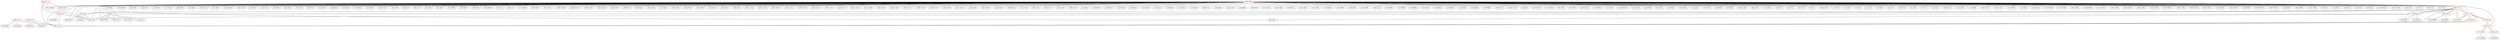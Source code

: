 graph {
	462 [label="(462) R1_T1" color=red]
	377 [label="(377) R1009"]
	34 [label="(34) U201"]
	362 [label="(362) J1001"]
	461 [label="(461) U1_T1"]
	463 [label="(463) R2_T1" color=red]
	150 [label="(150) J603"]
	145 [label="(145) R601"]
	461 [label="(461) U1_T1"]
	464 [label="(464) R3_T1" color=red]
	49 [label="(49) R302"]
	34 [label="(34) U201"]
	461 [label="(461) U1_T1"]
	465 [label="(465) R4_T1" color=red]
	180 [label="(180) J701"]
	190 [label="(190) R702"]
	461 [label="(461) U1_T1"]
	466 [label="(466) U2_T1" color=red]
	469 [label="(469) R7_T1"]
	470 [label="(470) R8_T1"]
	467 [label="(467) R5_T1"]
	468 [label="(468) R6_T1"]
	471 [label="(471) U3_T1"]
	461 [label="(461) U1_T1"]
	473 [label="(473) R9_T1"]
	467 [label="(467) R5_T1" color=red]
	329 [label="(329) R908"]
	335 [label="(335) JP904"]
	466 [label="(466) U2_T1"]
	468 [label="(468) R6_T1" color=red]
	130 [label="(130) JP401"]
	86 [label="(86) U401"]
	34 [label="(34) U201"]
	106 [label="(106) R402"]
	466 [label="(466) U2_T1"]
	469 [label="(469) R7_T1" color=red]
	186 [label="(186) U702"]
	219 [label="(219) C707"]
	218 [label="(218) R715"]
	217 [label="(217) R723"]
	34 [label="(34) U201"]
	466 [label="(466) U2_T1"]
	470 [label="(470) R8_T1" color=red]
	34 [label="(34) U201"]
	168 [label="(168) D611"]
	152 [label="(152) J601"]
	466 [label="(466) U2_T1"]
	471 [label="(471) U3_T1" color=red]
	466 [label="(466) U2_T1"]
	461 [label="(461) U1_T1"]
	473 [label="(473) R9_T1"]
	472 [label="(472) R10_T1"]
	475 [label="(475) R1_P1"]
	472 [label="(472) R10_T1" color=red]
	471 [label="(471) U3_T1"]
	461 [label="(461) U1_T1"]
	473 [label="(473) R9_T1" color=red]
	466 [label="(466) U2_T1"]
	471 [label="(471) U3_T1"]
	474 [label="(474) U1_P1" color=red]
	477 [label="(477) R3_P1"]
	476 [label="(476) R2_P1"]
	475 [label="(475) R1_P1"]
	475 [label="(475) R1_P1" color=red]
	471 [label="(471) U3_T1"]
	474 [label="(474) U1_P1"]
	476 [label="(476) R2_P1" color=red]
	104 [label="(104) R416"]
	474 [label="(474) U1_P1"]
	477 [label="(477) R3_P1" color=red]
	127 [label="(127) JP406"]
	474 [label="(474) U1_P1"]
	478 [label="(478) GND" color=red]
	178 [label="(178) D604"]
	179 [label="(179) D606"]
	48 [label="(48) U301"]
	142 [label="(142) J502"]
	133 [label="(133) C502"]
	52 [label="(52) C303"]
	163 [label="(163) D602"]
	53 [label="(53) R309"]
	134 [label="(134) C501"]
	137 [label="(137) R501"]
	135 [label="(135) FB502"]
	140 [label="(140) C503"]
	54 [label="(54) U303"]
	131 [label="(131) U501"]
	44 [label="(44) U302"]
	58 [label="(58) C304"]
	57 [label="(57) C302"]
	56 [label="(56) C301"]
	161 [label="(161) D632"]
	160 [label="(160) D631"]
	59 [label="(59) C305"]
	176 [label="(176) D626"]
	162 [label="(162) D601"]
	435 [label="(435) C1315"]
	62 [label="(62) C309"]
	61 [label="(61) C310"]
	60 [label="(60) C307"]
	42 [label="(42) C306"]
	168 [label="(168) D611"]
	43 [label="(43) C308"]
	167 [label="(167) D609"]
	166 [label="(166) D607"]
	165 [label="(165) D605"]
	164 [label="(164) D603"]
	81 [label="(81) C317"]
	80 [label="(80) C311"]
	177 [label="(177) D629"]
	169 [label="(169) D614"]
	457 [label="(457) C1301"]
	456 [label="(456) U1305"]
	458 [label="(458) FB1303"]
	455 [label="(455) C1319"]
	454 [label="(454) C1310"]
	266 [label="(266) U803"]
	268 [label="(268) D812"]
	265 [label="(265) R812"]
	245 [label="(245) C805"]
	271 [label="(271) R813"]
	270 [label="(270) C808"]
	269 [label="(269) C804"]
	272 [label="(272) U804"]
	262 [label="(262) D811"]
	263 [label="(263) C803"]
	264 [label="(264) C807"]
	445 [label="(445) C1318"]
	450 [label="(450) C1305"]
	449 [label="(449) U1303"]
	425 [label="(425) C1311"]
	428 [label="(428) U1302"]
	434 [label="(434) C1314"]
	433 [label="(433) C1313"]
	432 [label="(432) C1312"]
	442 [label="(442) C1303"]
	441 [label="(441) C1308"]
	439 [label="(439) C1307"]
	438 [label="(438) C1306"]
	437 [label="(437) C1317"]
	436 [label="(436) C1316"]
	440 [label="(440) C1302"]
	430 [label="(430) J1303"]
	451 [label="(451) U1301"]
	453 [label="(453) J1302"]
	426 [label="(426) C1309"]
	423 [label="(423) R1303"]
	246 [label="(246) R810"]
	214 [label="(214) C706"]
	204 [label="(204) C704"]
	219 [label="(219) C707"]
	185 [label="(185) U701"]
	186 [label="(186) U702"]
	224 [label="(224) C708"]
	209 [label="(209) C705"]
	152 [label="(152) J601"]
	151 [label="(151) J604"]
	159 [label="(159) D630"]
	158 [label="(158) D627"]
	157 [label="(157) D624"]
	156 [label="(156) D621"]
	155 [label="(155) D619"]
	154 [label="(154) D617"]
	149 [label="(149) J602"]
	171 [label="(171) D615"]
	170 [label="(170) D618"]
	189 [label="(189) C701"]
	234 [label="(234) Q801"]
	244 [label="(244) C801"]
	240 [label="(240) J805"]
	256 [label="(256) D810"]
	257 [label="(257) C802"]
	258 [label="(258) C806"]
	259 [label="(259) R811"]
	260 [label="(260) U802"]
	254 [label="(254) U801"]
	278 [label="(278) Q805"]
	279 [label="(279) Q806"]
	280 [label="(280) Q807"]
	281 [label="(281) Q808"]
	194 [label="(194) C702"]
	226 [label="(226) D809"]
	227 [label="(227) R808"]
	228 [label="(228) R805"]
	199 [label="(199) C703"]
	233 [label="(233) Q802"]
	232 [label="(232) Q803"]
	231 [label="(231) Q804"]
	230 [label="(230) R806"]
	229 [label="(229) R804"]
	388 [label="(388) D1105"]
	394 [label="(394) U1102"]
	93 [label="(93) J402"]
	387 [label="(387) D1107"]
	122 [label="(122) C408"]
	95 [label="(95) U403"]
	86 [label="(86) U401"]
	87 [label="(87) C402"]
	382 [label="(382) D1102"]
	120 [label="(120) C406"]
	121 [label="(121) C407"]
	392 [label="(392) FB1102"]
	401 [label="(401) J1102"]
	96 [label="(96) C409"]
	97 [label="(97) C405"]
	110 [label="(110) R410"]
	100 [label="(100) D404"]
	101 [label="(101) J403"]
	103 [label="(103) C410"]
	90 [label="(90) D402"]
	91 [label="(91) D403"]
	390 [label="(390) D1106"]
	106 [label="(106) R402"]
	403 [label="(403) J1101"]
	107 [label="(107) C401"]
	18 [label="(18) C224"]
	19 [label="(19) C227"]
	20 [label="(20) C210"]
	8 [label="(8) C231"]
	384 [label="(384) C1103"]
	17 [label="(17) C223"]
	34 [label="(34) U201"]
	15 [label="(15) C218"]
	9 [label="(9) C203"]
	12 [label="(12) C214"]
	23 [label="(23) X202"]
	24 [label="(24) C207"]
	29 [label="(29) C230"]
	13 [label="(13) C205"]
	14 [label="(14) C217"]
	16 [label="(16) C221"]
	383 [label="(383) C1102"]
	113 [label="(113) U402"]
	111 [label="(111) R409"]
	378 [label="(378) U1101"]
	379 [label="(379) C1101"]
	31 [label="(31) SW201"]
	33 [label="(33) C204"]
	372 [label="(372) R1014"]
	371 [label="(371) R1004"]
	373 [label="(373) C1003"]
	369 [label="(369) R1007"]
	368 [label="(368) R1006"]
	357 [label="(357) R1015"]
	359 [label="(359) C1004"]
	360 [label="(360) D1001"]
	364 [label="(364) U1003"]
	363 [label="(363) U1002"]
	362 [label="(362) J1001"]
	367 [label="(367) R1001"]
	377 [label="(377) R1009"]
	400 [label="(400) C1106"]
	399 [label="(399) C1105"]
	376 [label="(376) C1001"]
	375 [label="(375) U1001"]
	374 [label="(374) C1002"]
	128 [label="(128) R408"]
	405 [label="(405) TP1102"]
	404 [label="(404) TP1101"]
	129 [label="(129) R403"]
	365 [label="(365) R1002"]
	358 [label="(358) C1005"]
	63 [label="(63) C312"]
	36 [label="(36) D203"]
	40 [label="(40) C201"]
	35 [label="(35) D202"]
	39 [label="(39) U202"]
	395 [label="(395) BT1101"]
	397 [label="(397) C1104"]
	64 [label="(64) C314"]
	65 [label="(65) C315"]
	66 [label="(66) C313"]
	67 [label="(67) C316"]
	466 [label="(466) U2_T1"]
	471 [label="(471) U3_T1"]
	461 [label="(461) U1_T1"]
	474 [label="(474) U1_P1"]
	462 -- 377
	462 -- 34
	462 -- 362
	462 -- 461
	463 -- 150
	463 -- 145
	463 -- 461
	464 -- 49
	464 -- 34
	464 -- 461
	465 -- 180
	465 -- 190
	465 -- 461
	466 -- 469
	466 -- 470
	466 -- 467
	466 -- 468
	466 -- 471
	466 -- 461
	466 -- 473
	467 -- 329
	467 -- 335
	467 -- 466
	468 -- 130
	468 -- 86
	468 -- 34
	468 -- 106
	468 -- 466
	469 -- 186
	469 -- 219
	469 -- 218
	469 -- 217
	469 -- 34
	469 -- 466
	470 -- 34
	470 -- 168
	470 -- 152
	470 -- 466
	471 -- 466
	471 -- 461
	471 -- 473
	471 -- 472
	471 -- 475
	472 -- 471
	472 -- 461
	473 -- 466
	473 -- 471
	474 -- 477
	474 -- 476
	474 -- 475
	475 -- 471
	475 -- 474
	476 -- 104
	476 -- 474
	477 -- 127
	477 -- 474
	478 -- 178
	478 -- 179
	478 -- 48
	478 -- 142
	478 -- 133
	478 -- 52
	478 -- 163
	478 -- 53
	478 -- 134
	478 -- 137
	478 -- 135
	478 -- 140
	478 -- 54
	478 -- 131
	478 -- 44
	478 -- 58
	478 -- 57
	478 -- 56
	478 -- 161
	478 -- 160
	478 -- 59
	478 -- 176
	478 -- 162
	478 -- 435
	478 -- 62
	478 -- 61
	478 -- 60
	478 -- 42
	478 -- 168
	478 -- 43
	478 -- 167
	478 -- 166
	478 -- 165
	478 -- 164
	478 -- 81
	478 -- 80
	478 -- 177
	478 -- 169
	478 -- 457
	478 -- 456
	478 -- 458
	478 -- 455
	478 -- 454
	478 -- 266
	478 -- 268
	478 -- 265
	478 -- 245
	478 -- 271
	478 -- 270
	478 -- 269
	478 -- 272
	478 -- 262
	478 -- 263
	478 -- 264
	478 -- 445
	478 -- 450
	478 -- 449
	478 -- 425
	478 -- 428
	478 -- 434
	478 -- 433
	478 -- 432
	478 -- 442
	478 -- 441
	478 -- 439
	478 -- 438
	478 -- 437
	478 -- 436
	478 -- 440
	478 -- 430
	478 -- 451
	478 -- 453
	478 -- 426
	478 -- 423
	478 -- 246
	478 -- 214
	478 -- 204
	478 -- 219
	478 -- 185
	478 -- 186
	478 -- 224
	478 -- 209
	478 -- 152
	478 -- 151
	478 -- 159
	478 -- 158
	478 -- 157
	478 -- 156
	478 -- 155
	478 -- 154
	478 -- 149
	478 -- 171
	478 -- 170
	478 -- 189
	478 -- 234
	478 -- 244
	478 -- 240
	478 -- 256
	478 -- 257
	478 -- 258
	478 -- 259
	478 -- 260
	478 -- 254
	478 -- 278
	478 -- 279
	478 -- 280
	478 -- 281
	478 -- 194
	478 -- 226
	478 -- 227
	478 -- 228
	478 -- 199
	478 -- 233
	478 -- 232
	478 -- 231
	478 -- 230
	478 -- 229
	478 -- 388
	478 -- 394
	478 -- 93
	478 -- 387
	478 -- 122
	478 -- 95
	478 -- 86
	478 -- 87
	478 -- 382
	478 -- 120
	478 -- 121
	478 -- 392
	478 -- 401
	478 -- 96
	478 -- 97
	478 -- 110
	478 -- 100
	478 -- 101
	478 -- 103
	478 -- 90
	478 -- 91
	478 -- 390
	478 -- 106
	478 -- 403
	478 -- 107
	478 -- 18
	478 -- 19
	478 -- 20
	478 -- 8
	478 -- 384
	478 -- 17
	478 -- 34
	478 -- 15
	478 -- 9
	478 -- 12
	478 -- 23
	478 -- 24
	478 -- 29
	478 -- 13
	478 -- 14
	478 -- 16
	478 -- 383
	478 -- 113
	478 -- 111
	478 -- 378
	478 -- 379
	478 -- 31
	478 -- 33
	478 -- 372
	478 -- 371
	478 -- 373
	478 -- 369
	478 -- 368
	478 -- 357
	478 -- 359
	478 -- 360
	478 -- 364
	478 -- 363
	478 -- 362
	478 -- 367
	478 -- 377
	478 -- 400
	478 -- 399
	478 -- 376
	478 -- 375
	478 -- 374
	478 -- 128
	478 -- 405
	478 -- 404
	478 -- 129
	478 -- 365
	478 -- 358
	478 -- 63
	478 -- 36
	478 -- 40
	478 -- 35
	478 -- 39
	478 -- 395
	478 -- 397
	478 -- 64
	478 -- 65
	478 -- 66
	478 -- 67
	478 -- 466
	478 -- 471
	478 -- 461
	478 -- 474
}